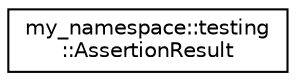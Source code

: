 digraph "Graphical Class Hierarchy"
{
  edge [fontname="Helvetica",fontsize="10",labelfontname="Helvetica",labelfontsize="10"];
  node [fontname="Helvetica",fontsize="10",shape=record];
  rankdir="LR";
  Node1 [label="my_namespace::testing\l::AssertionResult",height=0.2,width=0.4,color="black", fillcolor="white", style="filled",URL="$classmy__namespace_1_1testing_1_1_assertion_result.html"];
}
